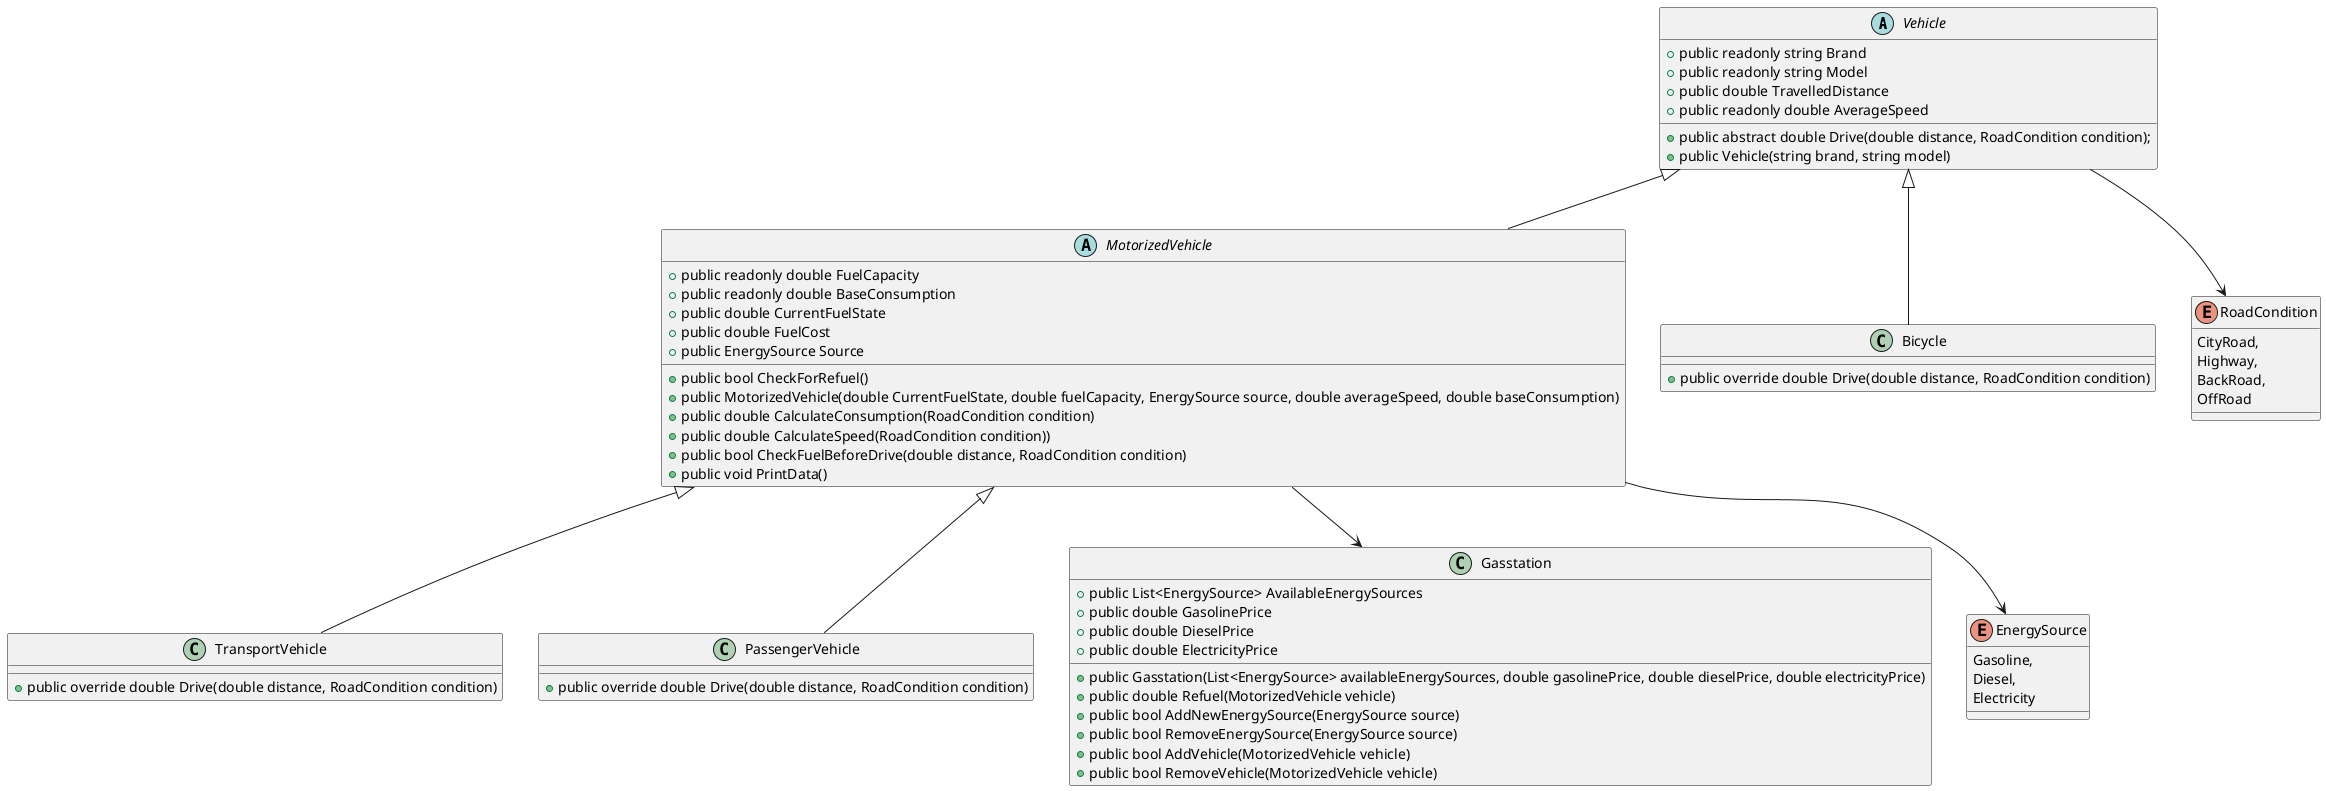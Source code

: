 ﻿@startuml
'https://plantuml.com/sequence-diagram

Vehicle <|-- MotorizedVehicle
MotorizedVehicle <|-- TransportVehicle
MotorizedVehicle <|-- PassengerVehicle
Vehicle <|-- Bicycle
Vehicle --> RoadCondition
MotorizedVehicle --> Gasstation
MotorizedVehicle --> EnergySource
abstract Vehicle
{
    +public readonly string Brand
    +public readonly string Model
    +public double TravelledDistance
    +public readonly double AverageSpeed
    
    +public abstract double Drive(double distance, RoadCondition condition);
    +public Vehicle(string brand, string model)
    
}

class TransportVehicle
{
   
    +public override double Drive(double distance, RoadCondition condition)
    
    
}

class PassengerVehicle
{
    
    
    +public override double Drive(double distance, RoadCondition condition)
    
}

abstract MotorizedVehicle
{
    +public readonly double FuelCapacity
    +public readonly double BaseConsumption
    +public double CurrentFuelState
    +public double FuelCost
    +public EnergySource Source
    
    +public bool CheckForRefuel()
    +public MotorizedVehicle(double CurrentFuelState, double fuelCapacity, EnergySource source, double averageSpeed, double baseConsumption)  
    +public double CalculateConsumption(RoadCondition condition)
    +public double CalculateSpeed(RoadCondition condition))
    +public bool CheckFuelBeforeDrive(double distance, RoadCondition condition)
    +public void PrintData()
    
}

class Bicycle
{
    +public override double Drive(double distance, RoadCondition condition)
}

enum RoadCondition
{
    CityRoad,
    Highway,
    BackRoad,
    OffRoad
}

class Gasstation
{
    +public List<EnergySource> AvailableEnergySources
    +public double GasolinePrice
    +public double DieselPrice
    +public double ElectricityPrice
    
    +public Gasstation(List<EnergySource> availableEnergySources, double gasolinePrice, double dieselPrice, double electricityPrice)
    +public double Refuel(MotorizedVehicle vehicle)
    +public bool AddNewEnergySource(EnergySource source)
    +public bool RemoveEnergySource(EnergySource source)
    +public bool AddVehicle(MotorizedVehicle vehicle)
    +public bool RemoveVehicle(MotorizedVehicle vehicle)
    
}

enum EnergySource
{
    Gasoline,
    Diesel,
    Electricity
}
@enduml